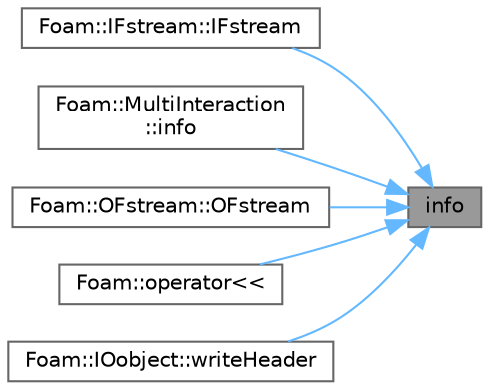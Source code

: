 digraph "info"
{
 // LATEX_PDF_SIZE
  bgcolor="transparent";
  edge [fontname=Helvetica,fontsize=10,labelfontname=Helvetica,labelfontsize=10];
  node [fontname=Helvetica,fontsize=10,shape=box,height=0.2,width=0.4];
  rankdir="RL";
  Node1 [id="Node000001",label="info",height=0.2,width=0.4,color="gray40", fillcolor="grey60", style="filled", fontcolor="black",tooltip=" "];
  Node1 -> Node2 [id="edge1_Node000001_Node000002",dir="back",color="steelblue1",style="solid",tooltip=" "];
  Node2 [id="Node000002",label="Foam::IFstream::IFstream",height=0.2,width=0.4,color="grey40", fillcolor="white", style="filled",URL="$classFoam_1_1IFstream.html#a44e3cfdad61ef8186a1193e583707961",tooltip=" "];
  Node1 -> Node3 [id="edge2_Node000001_Node000003",dir="back",color="steelblue1",style="solid",tooltip=" "];
  Node3 [id="Node000003",label="Foam::MultiInteraction\l::info",height=0.2,width=0.4,color="grey40", fillcolor="white", style="filled",URL="$classFoam_1_1MultiInteraction.html#ac1b66fe77173de9e5e8542b2823d6071",tooltip=" "];
  Node1 -> Node4 [id="edge3_Node000001_Node000004",dir="back",color="steelblue1",style="solid",tooltip=" "];
  Node4 [id="Node000004",label="Foam::OFstream::OFstream",height=0.2,width=0.4,color="grey40", fillcolor="white", style="filled",URL="$classFoam_1_1OFstream.html#aa8dc436eb7869e89f28cf7918f1f4fa4",tooltip=" "];
  Node1 -> Node5 [id="edge4_Node000001_Node000005",dir="back",color="steelblue1",style="solid",tooltip=" "];
  Node5 [id="Node000005",label="Foam::operator\<\<",height=0.2,width=0.4,color="grey40", fillcolor="white", style="filled",URL="$namespaceFoam.html#ae78da25f976795a11697286a54826bf6",tooltip=" "];
  Node1 -> Node6 [id="edge5_Node000001_Node000006",dir="back",color="steelblue1",style="solid",tooltip=" "];
  Node6 [id="Node000006",label="Foam::IOobject::writeHeader",height=0.2,width=0.4,color="grey40", fillcolor="white", style="filled",URL="$classFoam_1_1IOobject.html#a93d7e67e6141bb3a71094293142e7572",tooltip=" "];
}
